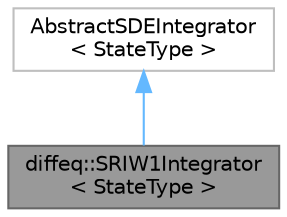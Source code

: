 digraph "diffeq::SRIW1Integrator&lt; StateType &gt;"
{
 // LATEX_PDF_SIZE
  bgcolor="transparent";
  edge [fontname=Helvetica,fontsize=10,labelfontname=Helvetica,labelfontsize=10];
  node [fontname=Helvetica,fontsize=10,shape=box,height=0.2,width=0.4];
  Node1 [id="Node000001",label="diffeq::SRIW1Integrator\l\< StateType \>",height=0.2,width=0.4,color="gray40", fillcolor="grey60", style="filled", fontcolor="black",tooltip="SRIW1 integrator variant."];
  Node2 -> Node1 [id="edge1_Node000001_Node000002",dir="back",color="steelblue1",style="solid",tooltip=" "];
  Node2 [id="Node000002",label="AbstractSDEIntegrator\l\< StateType \>",height=0.2,width=0.4,color="grey75", fillcolor="white", style="filled",tooltip=" "];
}
